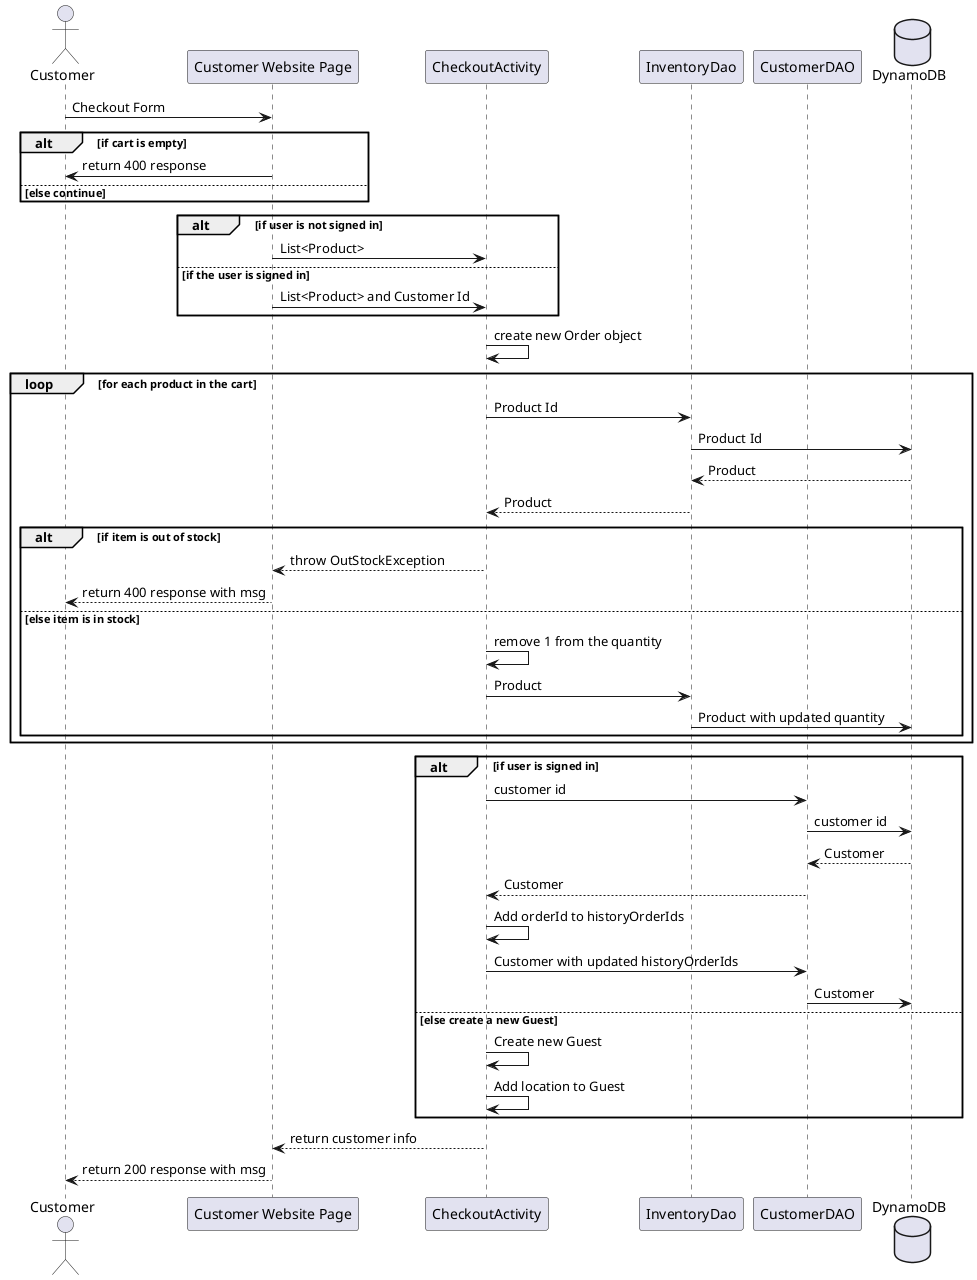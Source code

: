 @startuml
'https://plantuml.com/sequence-diagram

actor "Customer" as client
participant "Customer Website Page" as apiGateway
participant "CheckoutActivity" as checkoutActivity
participant "InventoryDao" as inventoryDao
participant "CustomerDAO" as customerDao
database "DynamoDB" as dynamoDB

client -> apiGateway : Checkout Form
alt if cart is empty
apiGateway -> client : return 400 response
else else continue
end
alt if user is not signed in
apiGateway -> checkoutActivity : List<Product>
else if the user is signed in
apiGateway -> checkoutActivity : List<Product> and Customer Id
end
checkoutActivity -> checkoutActivity : create new Order object
loop for each product in the cart
checkoutActivity -> inventoryDao : Product Id
inventoryDao -> dynamoDB : Product Id
dynamoDB --> inventoryDao : Product
inventoryDao --> checkoutActivity : Product
alt if item is out of stock
checkoutActivity --> apiGateway : throw OutStockException
apiGateway --> client : return 400 response with msg
else else item is in stock
checkoutActivity -> checkoutActivity : remove 1 from the quantity
checkoutActivity -> inventoryDao : Product
inventoryDao -> dynamoDB : Product with updated quantity
end
end
alt if user is signed in
checkoutActivity -> customerDao : customer id
customerDao -> dynamoDB : customer id
dynamoDB --> customerDao : Customer
customerDao --> checkoutActivity : Customer
checkoutActivity -> checkoutActivity : Add orderId to historyOrderIds
checkoutActivity -> customerDao : Customer with updated historyOrderIds
customerDao -> dynamoDB : Customer
else else create a new Guest
checkoutActivity -> checkoutActivity : Create new Guest
checkoutActivity -> checkoutActivity : Add location to Guest
end
checkoutActivity --> apiGateway : return customer info
apiGateway --> client : return 200 response with msg

@enduml